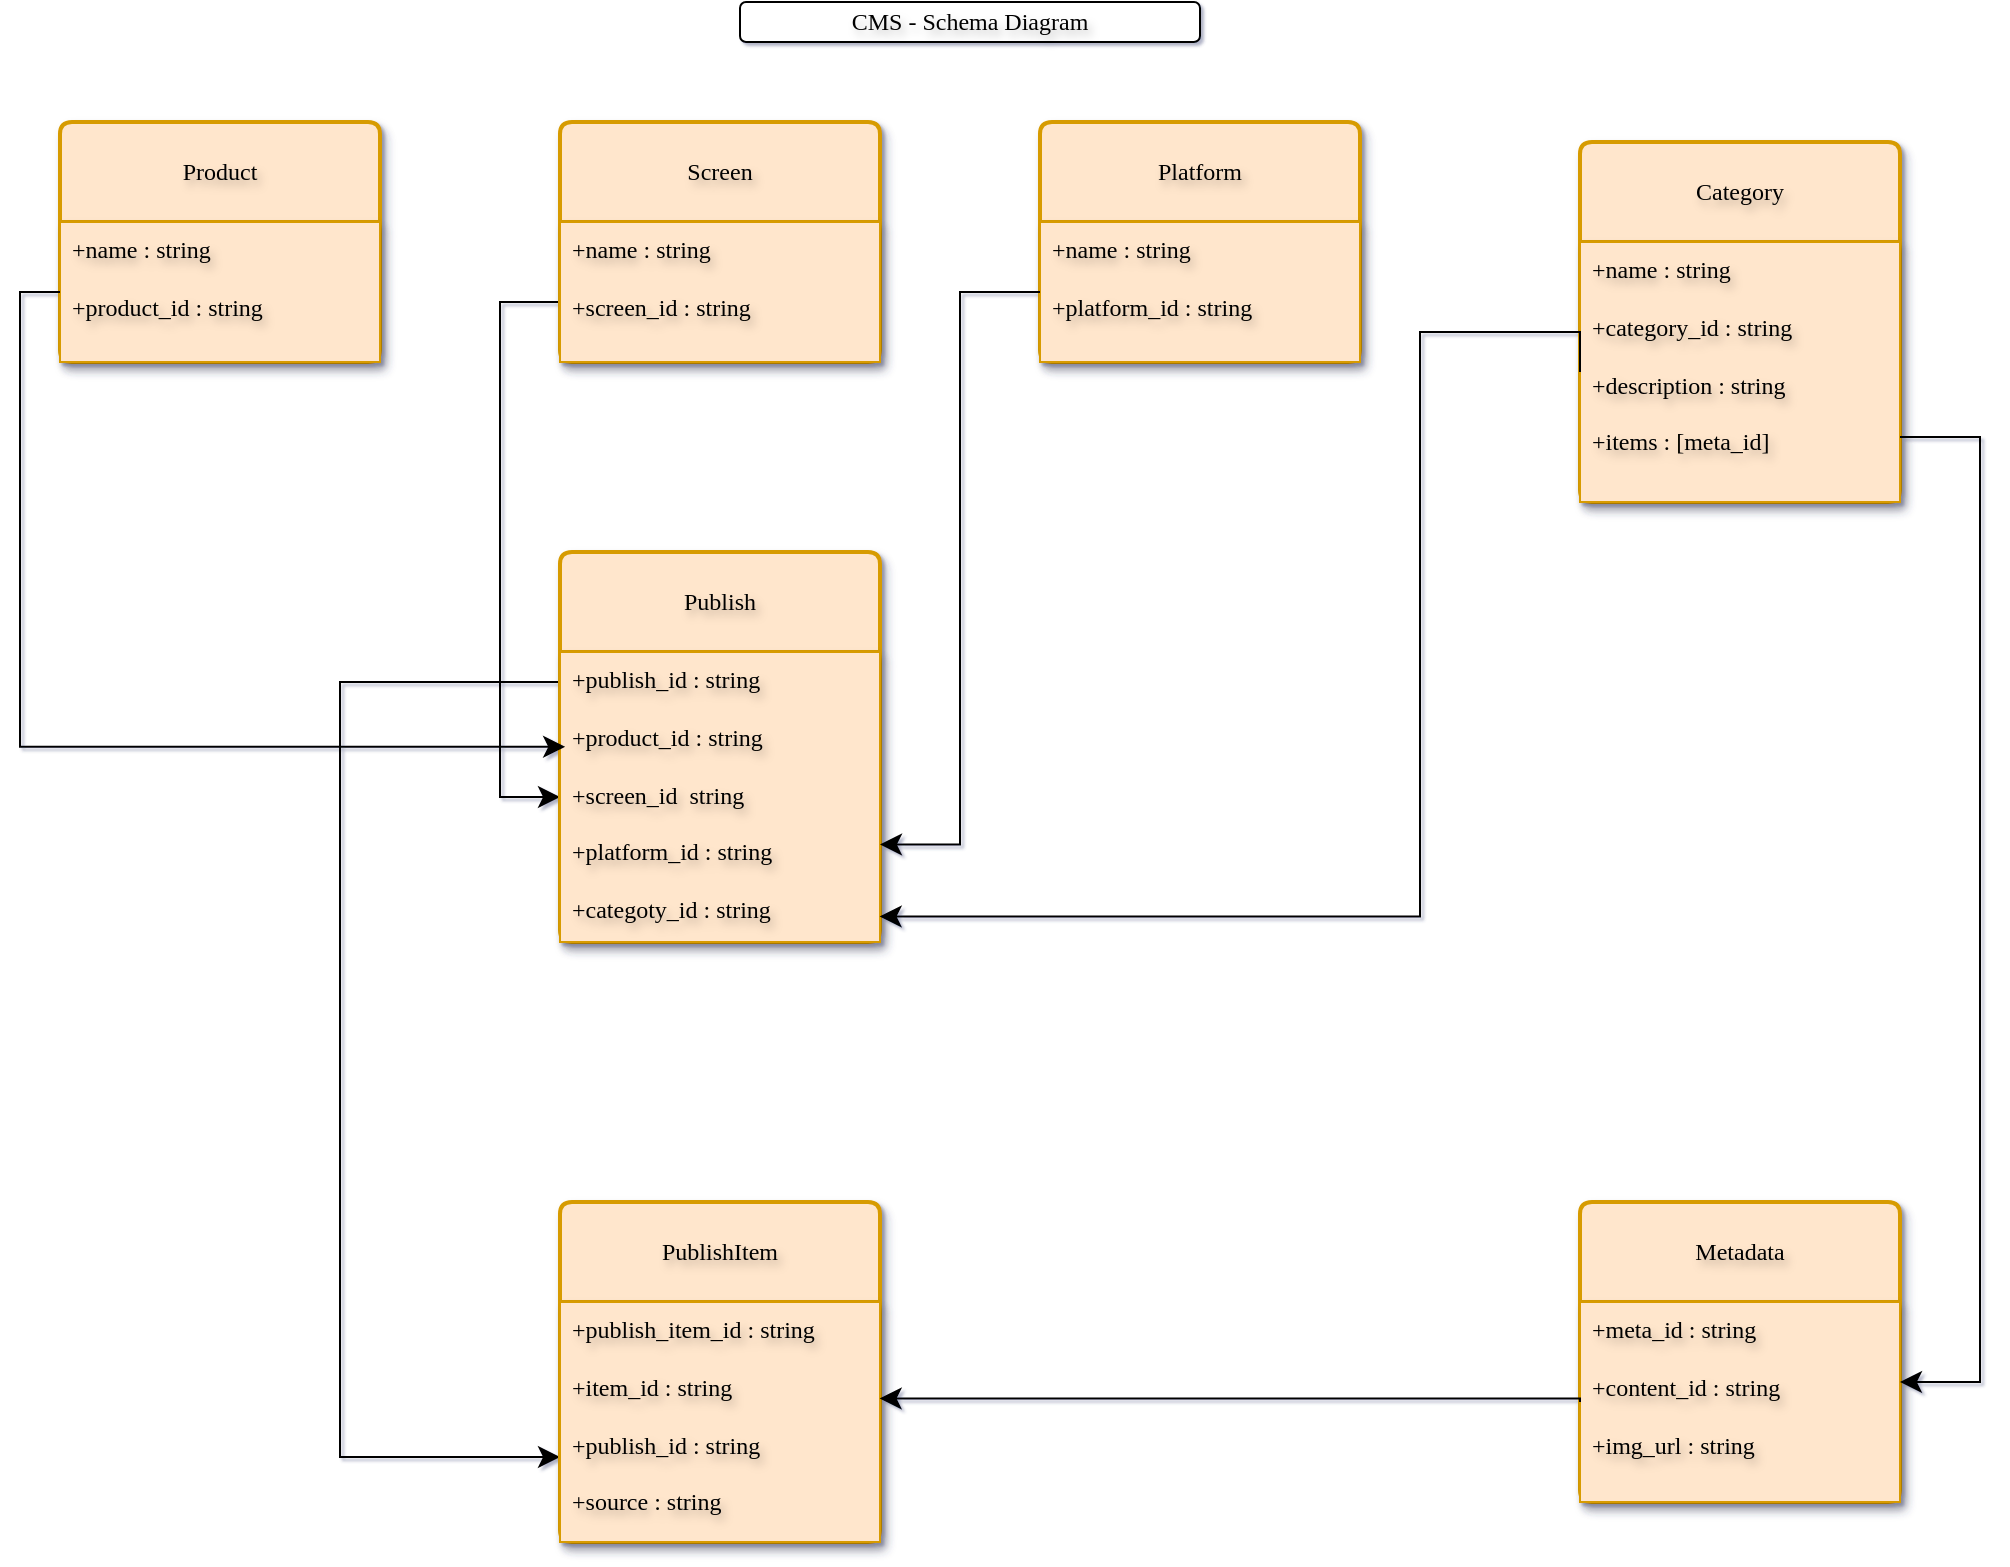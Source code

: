 <mxfile version="24.4.4" type="github">
  <diagram name="Page-1" id="b8G6lL8KSVcF5mFUWeAa">
    <mxGraphModel dx="866" dy="2212" grid="1" gridSize="10" guides="1" tooltips="1" connect="1" arrows="1" fold="1" page="1" pageScale="1" pageWidth="1100" pageHeight="850" background="none" math="0" shadow="1">
      <root>
        <mxCell id="0" />
        <mxCell id="1" parent="0" />
        <mxCell id="TVBH97-m3lC9gxNz3inB-4" value="CMS - Schema Diagram" style="rounded=1;whiteSpace=wrap;html=1;labelBackgroundColor=none;textShadow=1;fontFamily=Comic Sans MS;fontSize=12;" parent="1" vertex="1">
          <mxGeometry x="410" y="-1690" width="230" height="20" as="geometry" />
        </mxCell>
        <mxCell id="oop0r5XslAuxXpq2ZK8W-18" value="Product" style="swimlane;childLayout=stackLayout;horizontal=1;startSize=50;horizontalStack=0;rounded=1;fontSize=12;fontStyle=0;strokeWidth=2;resizeParent=0;resizeLast=1;shadow=1;dashed=0;align=center;arcSize=4;whiteSpace=wrap;html=1;hachureGap=4;fontFamily=Comic Sans MS;fillColor=#ffe6cc;strokeColor=#d79b00;gradientColor=none;swimlaneFillColor=none;labelBackgroundColor=none;labelBorderColor=none;textShadow=1;" parent="1" vertex="1">
          <mxGeometry x="70" y="-1630" width="160" height="120" as="geometry" />
        </mxCell>
        <mxCell id="oop0r5XslAuxXpq2ZK8W-19" value="+name : string&lt;br style=&quot;font-size: 12px;&quot;&gt;&lt;br&gt;&lt;div&gt;+product_id : string&lt;/div&gt;" style="align=left;fillColor=#ffe6cc;spacingLeft=4;fontSize=12;verticalAlign=top;resizable=0;rotatable=0;part=1;html=1;hachureGap=4;fontFamily=Comic Sans MS;shadow=1;strokeColor=#d79b00;gradientColor=none;swimlaneFillColor=none;labelBackgroundColor=none;labelBorderColor=none;textShadow=1;" parent="oop0r5XslAuxXpq2ZK8W-18" vertex="1">
          <mxGeometry y="50" width="160" height="70" as="geometry" />
        </mxCell>
        <mxCell id="oop0r5XslAuxXpq2ZK8W-32" style="edgeStyle=orthogonalEdgeStyle;rounded=0;hachureGap=4;orthogonalLoop=1;jettySize=auto;html=1;exitX=0;exitY=0.75;exitDx=0;exitDy=0;entryX=0;entryY=0.5;entryDx=0;entryDy=0;fontFamily=Architects Daughter;fontSource=https%3A%2F%2Ffonts.googleapis.com%2Fcss%3Ffamily%3DArchitects%2BDaughter;fontSize=12;startSize=8;endSize=8;" parent="1" source="oop0r5XslAuxXpq2ZK8W-20" target="oop0r5XslAuxXpq2ZK8W-27" edge="1">
          <mxGeometry relative="1" as="geometry">
            <Array as="points">
              <mxPoint x="290" y="-1540" />
              <mxPoint x="290" y="-1292" />
            </Array>
          </mxGeometry>
        </mxCell>
        <mxCell id="oop0r5XslAuxXpq2ZK8W-20" value="Screen" style="swimlane;childLayout=stackLayout;horizontal=1;startSize=50;horizontalStack=0;rounded=1;fontSize=12;fontStyle=0;strokeWidth=2;resizeParent=0;resizeLast=1;shadow=1;dashed=0;align=center;arcSize=4;whiteSpace=wrap;html=1;hachureGap=4;fontFamily=Comic Sans MS;fillColor=#ffe6cc;strokeColor=#d79b00;gradientColor=none;swimlaneFillColor=none;labelBackgroundColor=none;labelBorderColor=none;textShadow=1;" parent="1" vertex="1">
          <mxGeometry x="320" y="-1630" width="160" height="120" as="geometry" />
        </mxCell>
        <mxCell id="oop0r5XslAuxXpq2ZK8W-21" value="+name : string&lt;br style=&quot;font-size: 12px;&quot;&gt;&lt;br&gt;&lt;div&gt;+screen_id : string&lt;/div&gt;" style="align=left;fillColor=#ffe6cc;spacingLeft=4;fontSize=12;verticalAlign=top;resizable=0;rotatable=0;part=1;html=1;hachureGap=4;fontFamily=Comic Sans MS;shadow=1;strokeColor=#d79b00;gradientColor=none;swimlaneFillColor=none;labelBackgroundColor=none;labelBorderColor=none;textShadow=1;" parent="oop0r5XslAuxXpq2ZK8W-20" vertex="1">
          <mxGeometry y="50" width="160" height="70" as="geometry" />
        </mxCell>
        <mxCell id="oop0r5XslAuxXpq2ZK8W-22" value="Platform" style="swimlane;childLayout=stackLayout;horizontal=1;startSize=50;horizontalStack=0;rounded=1;fontSize=12;fontStyle=0;strokeWidth=2;resizeParent=0;resizeLast=1;shadow=1;dashed=0;align=center;arcSize=4;whiteSpace=wrap;html=1;hachureGap=4;fontFamily=Comic Sans MS;fillColor=#ffe6cc;strokeColor=#d79b00;gradientColor=none;swimlaneFillColor=none;labelBackgroundColor=none;labelBorderColor=none;textShadow=1;" parent="1" vertex="1">
          <mxGeometry x="560" y="-1630" width="160" height="120" as="geometry" />
        </mxCell>
        <mxCell id="oop0r5XslAuxXpq2ZK8W-23" value="+name : string&lt;br style=&quot;font-size: 12px;&quot;&gt;&lt;br&gt;&lt;div&gt;+platform_id : string&lt;/div&gt;" style="align=left;fillColor=#ffe6cc;spacingLeft=4;fontSize=12;verticalAlign=top;resizable=0;rotatable=0;part=1;html=1;hachureGap=4;fontFamily=Comic Sans MS;shadow=1;strokeColor=#d79b00;gradientColor=none;swimlaneFillColor=none;labelBackgroundColor=none;labelBorderColor=none;textShadow=1;" parent="oop0r5XslAuxXpq2ZK8W-22" vertex="1">
          <mxGeometry y="50" width="160" height="70" as="geometry" />
        </mxCell>
        <mxCell id="oop0r5XslAuxXpq2ZK8W-24" value="Category" style="swimlane;childLayout=stackLayout;horizontal=1;startSize=50;horizontalStack=0;rounded=1;fontSize=12;fontStyle=0;strokeWidth=2;resizeParent=0;resizeLast=1;shadow=1;dashed=0;align=center;arcSize=4;whiteSpace=wrap;html=1;hachureGap=4;fontFamily=Comic Sans MS;fillColor=#ffe6cc;strokeColor=#d79b00;gradientColor=none;swimlaneFillColor=none;labelBackgroundColor=none;labelBorderColor=none;textShadow=1;" parent="1" vertex="1">
          <mxGeometry x="830" y="-1620" width="160" height="180" as="geometry" />
        </mxCell>
        <mxCell id="oop0r5XslAuxXpq2ZK8W-25" value="+name : string&lt;div&gt;&lt;br style=&quot;font-size: 12px;&quot;&gt;+category_id : string&lt;div style=&quot;font-size: 12px;&quot;&gt;&lt;br&gt;&lt;/div&gt;&lt;div style=&quot;font-size: 12px;&quot;&gt;+description : string&lt;/div&gt;&lt;div style=&quot;font-size: 12px;&quot;&gt;&lt;br&gt;&lt;/div&gt;&lt;div style=&quot;font-size: 12px;&quot;&gt;+items : [meta_id]&lt;/div&gt;&lt;/div&gt;" style="align=left;fillColor=#ffe6cc;spacingLeft=4;fontSize=12;verticalAlign=top;resizable=0;rotatable=0;part=1;html=1;hachureGap=4;fontFamily=Comic Sans MS;shadow=1;strokeColor=#d79b00;gradientColor=none;swimlaneFillColor=none;labelBackgroundColor=none;labelBorderColor=none;textShadow=1;" parent="oop0r5XslAuxXpq2ZK8W-24" vertex="1">
          <mxGeometry y="50" width="160" height="130" as="geometry" />
        </mxCell>
        <mxCell id="oop0r5XslAuxXpq2ZK8W-38" style="edgeStyle=orthogonalEdgeStyle;rounded=0;hachureGap=4;orthogonalLoop=1;jettySize=auto;html=1;exitX=0;exitY=0.25;exitDx=0;exitDy=0;entryX=0;entryY=0.75;entryDx=0;entryDy=0;fontFamily=Architects Daughter;fontSource=https%3A%2F%2Ffonts.googleapis.com%2Fcss%3Ffamily%3DArchitects%2BDaughter;fontSize=12;startSize=8;endSize=8;" parent="1" source="oop0r5XslAuxXpq2ZK8W-26" target="oop0r5XslAuxXpq2ZK8W-36" edge="1">
          <mxGeometry relative="1" as="geometry">
            <Array as="points">
              <mxPoint x="320" y="-1350" />
              <mxPoint x="210" y="-1350" />
              <mxPoint x="210" y="-962" />
            </Array>
          </mxGeometry>
        </mxCell>
        <mxCell id="oop0r5XslAuxXpq2ZK8W-26" value="Publish" style="swimlane;childLayout=stackLayout;horizontal=1;startSize=50;horizontalStack=0;rounded=1;fontSize=12;fontStyle=0;strokeWidth=2;resizeParent=0;resizeLast=1;shadow=1;dashed=0;align=center;arcSize=4;whiteSpace=wrap;html=1;hachureGap=4;fontFamily=Comic Sans MS;fillColor=#ffe6cc;strokeColor=#d79b00;gradientColor=none;swimlaneFillColor=none;labelBackgroundColor=none;labelBorderColor=none;textShadow=1;" parent="1" vertex="1">
          <mxGeometry x="320" y="-1415" width="160" height="195" as="geometry" />
        </mxCell>
        <mxCell id="oop0r5XslAuxXpq2ZK8W-27" value="+publish_id : string&lt;div style=&quot;font-size: 12px;&quot;&gt;&lt;br&gt;&lt;/div&gt;&lt;div style=&quot;font-size: 12px;&quot;&gt;+product_id : string&lt;/div&gt;&lt;div style=&quot;font-size: 12px;&quot;&gt;&lt;br&gt;&lt;/div&gt;&lt;div style=&quot;font-size: 12px;&quot;&gt;+screen_id&amp;nbsp; string&lt;/div&gt;&lt;div style=&quot;font-size: 12px;&quot;&gt;&lt;br&gt;&lt;/div&gt;&lt;div style=&quot;font-size: 12px;&quot;&gt;+platform_id : string&lt;/div&gt;&lt;div style=&quot;font-size: 12px;&quot;&gt;&lt;br&gt;&lt;/div&gt;&lt;div style=&quot;font-size: 12px;&quot;&gt;+categoty_id : string&lt;/div&gt;" style="align=left;fillColor=#ffe6cc;spacingLeft=4;fontSize=12;verticalAlign=top;resizable=0;rotatable=0;part=1;html=1;hachureGap=4;fontFamily=Comic Sans MS;shadow=1;strokeColor=#d79b00;gradientColor=none;swimlaneFillColor=none;labelBackgroundColor=none;labelBorderColor=none;textShadow=1;" parent="oop0r5XslAuxXpq2ZK8W-26" vertex="1">
          <mxGeometry y="50" width="160" height="145" as="geometry" />
        </mxCell>
        <mxCell id="oop0r5XslAuxXpq2ZK8W-33" style="edgeStyle=orthogonalEdgeStyle;rounded=0;hachureGap=4;orthogonalLoop=1;jettySize=auto;html=1;exitX=0;exitY=0.5;exitDx=0;exitDy=0;entryX=0.016;entryY=0.327;entryDx=0;entryDy=0;entryPerimeter=0;fontFamily=Architects Daughter;fontSource=https%3A%2F%2Ffonts.googleapis.com%2Fcss%3Ffamily%3DArchitects%2BDaughter;fontSize=12;startSize=8;endSize=8;" parent="1" source="oop0r5XslAuxXpq2ZK8W-19" target="oop0r5XslAuxXpq2ZK8W-27" edge="1">
          <mxGeometry relative="1" as="geometry">
            <Array as="points">
              <mxPoint x="50" y="-1545" />
              <mxPoint x="50" y="-1318" />
            </Array>
          </mxGeometry>
        </mxCell>
        <mxCell id="oop0r5XslAuxXpq2ZK8W-34" style="edgeStyle=orthogonalEdgeStyle;rounded=0;hachureGap=4;orthogonalLoop=1;jettySize=auto;html=1;exitX=0;exitY=0.5;exitDx=0;exitDy=0;entryX=1;entryY=0.75;entryDx=0;entryDy=0;fontFamily=Architects Daughter;fontSource=https%3A%2F%2Ffonts.googleapis.com%2Fcss%3Ffamily%3DArchitects%2BDaughter;fontSize=12;startSize=8;endSize=8;" parent="1" source="oop0r5XslAuxXpq2ZK8W-23" target="oop0r5XslAuxXpq2ZK8W-26" edge="1">
          <mxGeometry relative="1" as="geometry" />
        </mxCell>
        <mxCell id="oop0r5XslAuxXpq2ZK8W-35" style="edgeStyle=orthogonalEdgeStyle;rounded=0;hachureGap=4;orthogonalLoop=1;jettySize=auto;html=1;exitX=0;exitY=0.5;exitDx=0;exitDy=0;entryX=0.999;entryY=0.912;entryDx=0;entryDy=0;entryPerimeter=0;fontFamily=Architects Daughter;fontSource=https%3A%2F%2Ffonts.googleapis.com%2Fcss%3Ffamily%3DArchitects%2BDaughter;fontSize=12;startSize=8;endSize=8;" parent="1" source="oop0r5XslAuxXpq2ZK8W-25" target="oop0r5XslAuxXpq2ZK8W-27" edge="1">
          <mxGeometry relative="1" as="geometry">
            <Array as="points">
              <mxPoint x="750" y="-1525" />
              <mxPoint x="750" y="-1233" />
            </Array>
          </mxGeometry>
        </mxCell>
        <mxCell id="oop0r5XslAuxXpq2ZK8W-36" value="PublishItem" style="swimlane;childLayout=stackLayout;horizontal=1;startSize=50;horizontalStack=0;rounded=1;fontSize=12;fontStyle=0;strokeWidth=2;resizeParent=0;resizeLast=1;shadow=1;dashed=0;align=center;arcSize=4;whiteSpace=wrap;html=1;hachureGap=4;fontFamily=Comic Sans MS;fillColor=#ffe6cc;strokeColor=#d79b00;gradientColor=none;swimlaneFillColor=none;labelBackgroundColor=none;labelBorderColor=none;textShadow=1;" parent="1" vertex="1">
          <mxGeometry x="320" y="-1090" width="160" height="170" as="geometry" />
        </mxCell>
        <mxCell id="oop0r5XslAuxXpq2ZK8W-37" value="+publish_item_id : string&lt;div style=&quot;font-size: 12px;&quot;&gt;&lt;br&gt;&lt;/div&gt;&lt;div style=&quot;font-size: 12px;&quot;&gt;+item_id : string&lt;/div&gt;&lt;div style=&quot;font-size: 12px;&quot;&gt;&lt;br&gt;&lt;/div&gt;&lt;div style=&quot;font-size: 12px;&quot;&gt;+publish_id : string&lt;/div&gt;&lt;div style=&quot;font-size: 12px;&quot;&gt;&lt;br&gt;&lt;/div&gt;&lt;div style=&quot;font-size: 12px;&quot;&gt;+source : string&lt;/div&gt;" style="align=left;fillColor=#ffe6cc;spacingLeft=4;fontSize=12;verticalAlign=top;resizable=0;rotatable=0;part=1;html=1;hachureGap=4;fontFamily=Comic Sans MS;shadow=1;strokeColor=#d79b00;gradientColor=none;swimlaneFillColor=none;labelBackgroundColor=none;labelBorderColor=none;textShadow=1;" parent="oop0r5XslAuxXpq2ZK8W-36" vertex="1">
          <mxGeometry y="50" width="160" height="120" as="geometry" />
        </mxCell>
        <mxCell id="oop0r5XslAuxXpq2ZK8W-39" value="Metadata" style="swimlane;childLayout=stackLayout;horizontal=1;startSize=50;horizontalStack=0;rounded=1;fontSize=12;fontStyle=0;strokeWidth=2;resizeParent=0;resizeLast=1;shadow=1;dashed=0;align=center;arcSize=4;whiteSpace=wrap;html=1;hachureGap=4;fontFamily=Comic Sans MS;fillColor=#ffe6cc;strokeColor=#d79b00;gradientColor=none;swimlaneFillColor=none;labelBackgroundColor=none;labelBorderColor=none;textShadow=1;" parent="1" vertex="1">
          <mxGeometry x="830" y="-1090" width="160" height="150" as="geometry" />
        </mxCell>
        <mxCell id="oop0r5XslAuxXpq2ZK8W-40" value="+meta_id : string&lt;div style=&quot;font-size: 12px;&quot;&gt;&lt;br&gt;&lt;/div&gt;&lt;div style=&quot;font-size: 12px;&quot;&gt;+content_id : string&lt;/div&gt;&lt;div style=&quot;font-size: 12px;&quot;&gt;&lt;br&gt;&lt;/div&gt;&lt;div style=&quot;font-size: 12px;&quot;&gt;+img_url : string&lt;/div&gt;" style="align=left;fillColor=#ffe6cc;spacingLeft=4;fontSize=12;verticalAlign=top;resizable=0;rotatable=0;part=1;html=1;hachureGap=4;fontFamily=Comic Sans MS;shadow=1;strokeColor=#d79b00;gradientColor=none;swimlaneFillColor=none;labelBackgroundColor=none;labelBorderColor=none;textShadow=1;" parent="oop0r5XslAuxXpq2ZK8W-39" vertex="1">
          <mxGeometry y="50" width="160" height="100" as="geometry" />
        </mxCell>
        <mxCell id="oop0r5XslAuxXpq2ZK8W-42" style="edgeStyle=orthogonalEdgeStyle;rounded=0;hachureGap=4;orthogonalLoop=1;jettySize=auto;html=1;exitX=1;exitY=0.75;exitDx=0;exitDy=0;fontFamily=Architects Daughter;fontSource=https%3A%2F%2Ffonts.googleapis.com%2Fcss%3Ffamily%3DArchitects%2BDaughter;fontSize=12;startSize=8;endSize=8;" parent="1" source="oop0r5XslAuxXpq2ZK8W-25" edge="1">
          <mxGeometry relative="1" as="geometry">
            <mxPoint x="990" y="-1000" as="targetPoint" />
            <Array as="points">
              <mxPoint x="1030" y="-1472" />
              <mxPoint x="1030" y="-1000" />
            </Array>
          </mxGeometry>
        </mxCell>
        <mxCell id="oop0r5XslAuxXpq2ZK8W-43" style="edgeStyle=orthogonalEdgeStyle;rounded=0;hachureGap=4;orthogonalLoop=1;jettySize=auto;html=1;exitX=0;exitY=0.5;exitDx=0;exitDy=0;entryX=0.999;entryY=0.402;entryDx=0;entryDy=0;entryPerimeter=0;fontFamily=Architects Daughter;fontSource=https%3A%2F%2Ffonts.googleapis.com%2Fcss%3Ffamily%3DArchitects%2BDaughter;fontSize=12;startSize=8;endSize=8;" parent="1" source="oop0r5XslAuxXpq2ZK8W-40" target="oop0r5XslAuxXpq2ZK8W-37" edge="1">
          <mxGeometry relative="1" as="geometry">
            <Array as="points">
              <mxPoint x="830" y="-992" />
            </Array>
          </mxGeometry>
        </mxCell>
      </root>
    </mxGraphModel>
  </diagram>
</mxfile>
